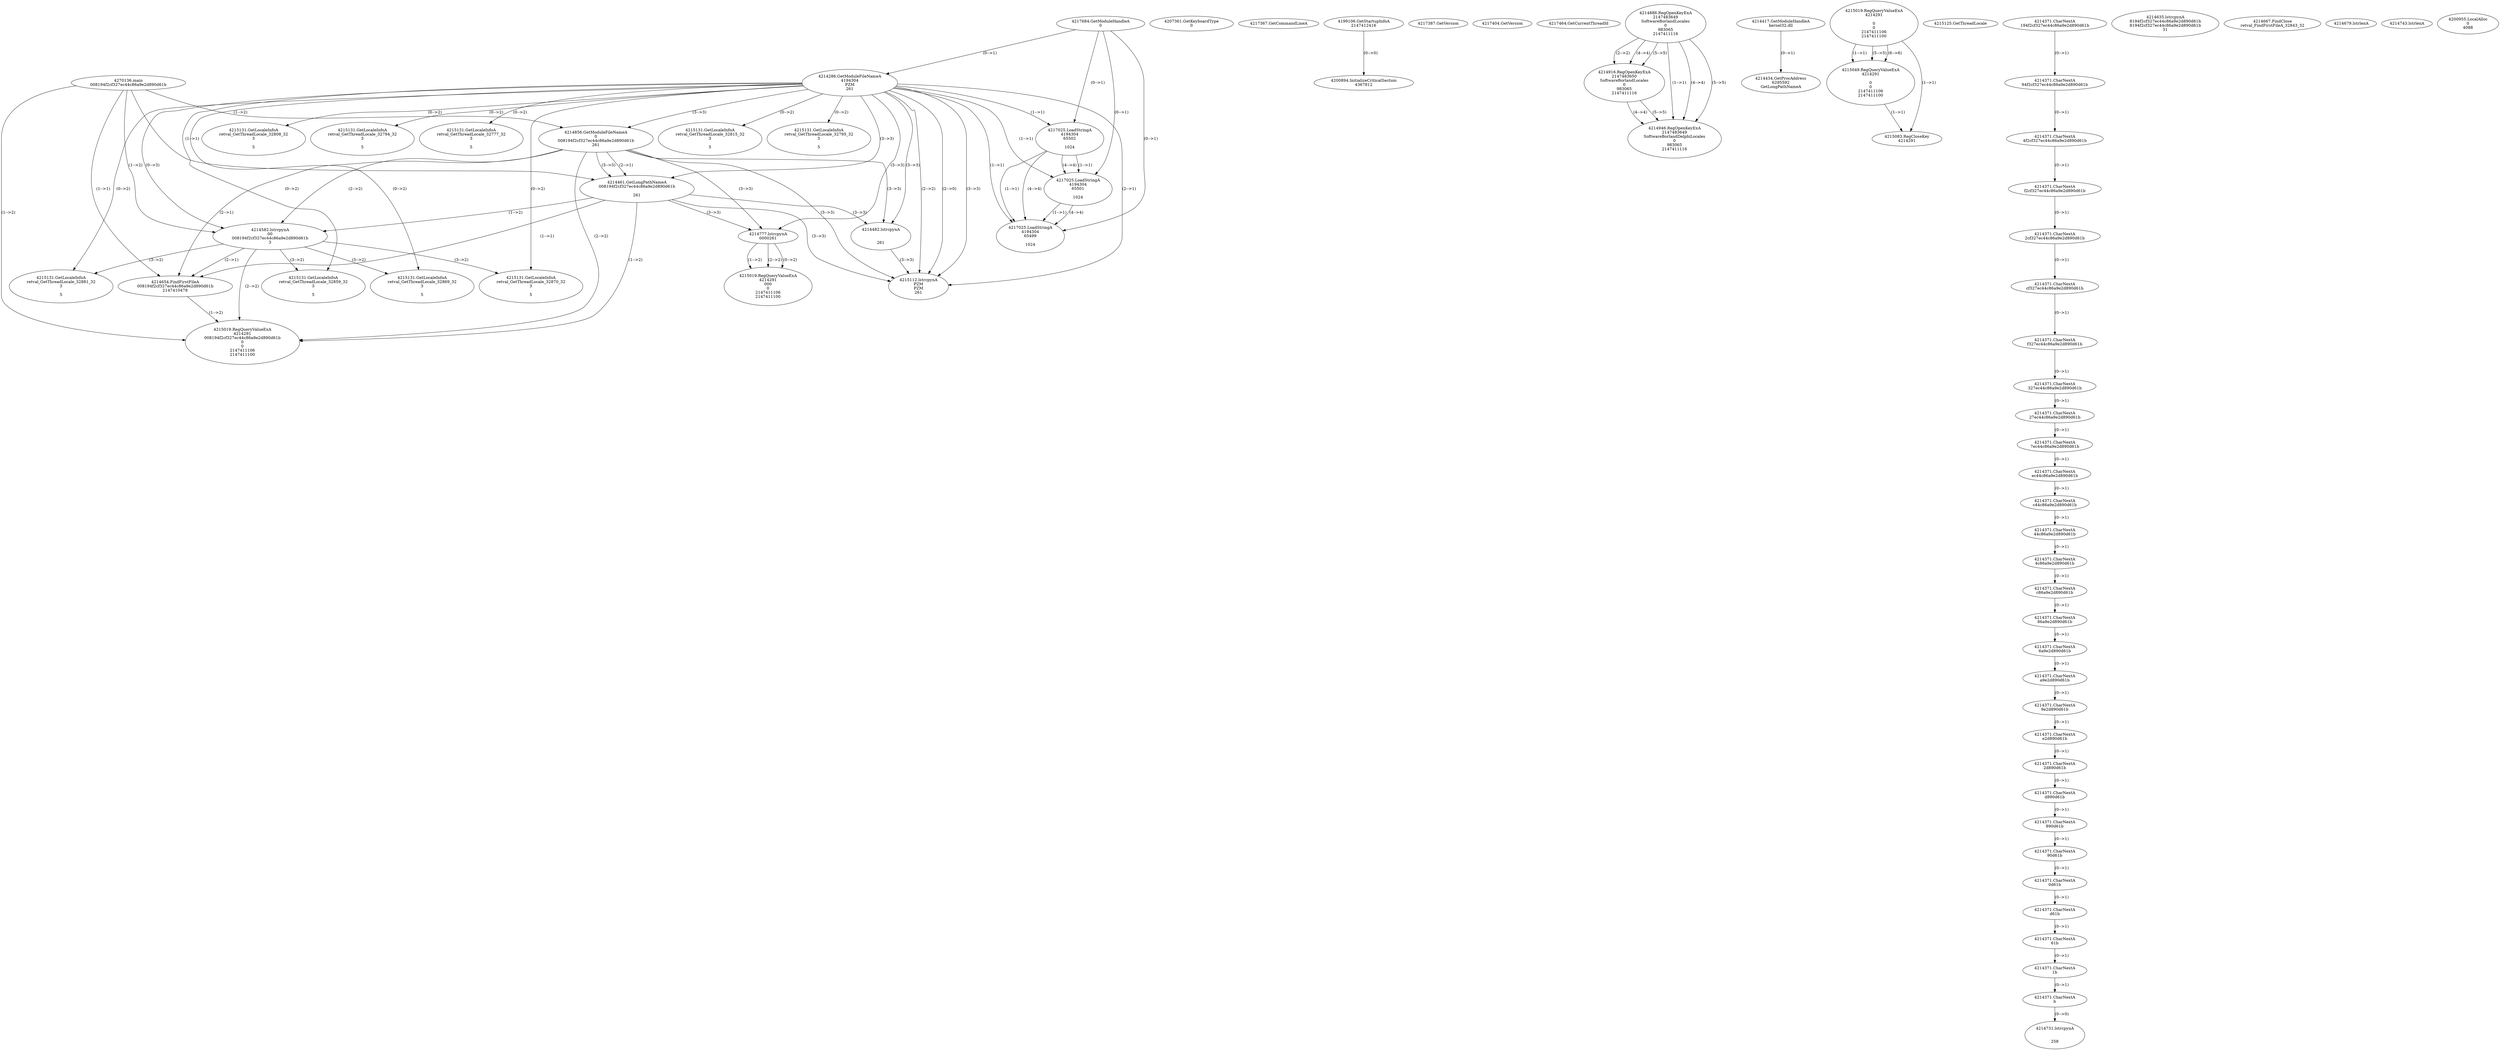 // Global SCDG with merge call
digraph {
	0 [label="4270136.main
008194f2cf327ec44c86a9e2d890d61b"]
	1 [label="4217684.GetModuleHandleA
0"]
	2 [label="4207361.GetKeyboardType
0"]
	3 [label="4217367.GetCommandLineA
"]
	4 [label="4199106.GetStartupInfoA
2147412416"]
	5 [label="4217387.GetVersion
"]
	6 [label="4217404.GetVersion
"]
	7 [label="4217464.GetCurrentThreadId
"]
	8 [label="4214286.GetModuleFileNameA
4194304
PZM
261"]
	1 -> 8 [label="(0-->1)"]
	9 [label="4214856.GetModuleFileNameA
0
008194f2cf327ec44c86a9e2d890d61b
261"]
	0 -> 9 [label="(1-->2)"]
	8 -> 9 [label="(3-->3)"]
	10 [label="4214886.RegOpenKeyExA
2147483649
Software\Borland\Locales
0
983065
2147411116"]
	11 [label="4214916.RegOpenKeyExA
2147483650
Software\Borland\Locales
0
983065
2147411116"]
	10 -> 11 [label="(2-->2)"]
	10 -> 11 [label="(4-->4)"]
	10 -> 11 [label="(5-->5)"]
	12 [label="4214946.RegOpenKeyExA
2147483649
Software\Borland\Delphi\Locales
0
983065
2147411116"]
	10 -> 12 [label="(1-->1)"]
	10 -> 12 [label="(4-->4)"]
	11 -> 12 [label="(4-->4)"]
	10 -> 12 [label="(5-->5)"]
	11 -> 12 [label="(5-->5)"]
	13 [label="4214417.GetModuleHandleA
kernel32.dll"]
	14 [label="4214434.GetProcAddress
6295592
GetLongPathNameA"]
	13 -> 14 [label="(0-->1)"]
	15 [label="4214461.GetLongPathNameA
008194f2cf327ec44c86a9e2d890d61b

261"]
	0 -> 15 [label="(1-->1)"]
	9 -> 15 [label="(2-->1)"]
	8 -> 15 [label="(3-->3)"]
	9 -> 15 [label="(3-->3)"]
	16 [label="4214482.lstrcpynA


261"]
	8 -> 16 [label="(3-->3)"]
	9 -> 16 [label="(3-->3)"]
	15 -> 16 [label="(3-->3)"]
	17 [label="4215019.RegQueryValueExA
4214291

0
0
2147411106
2147411100"]
	18 [label="4215049.RegQueryValueExA
4214291

0
0
2147411106
2147411100"]
	17 -> 18 [label="(1-->1)"]
	17 -> 18 [label="(5-->5)"]
	17 -> 18 [label="(6-->6)"]
	19 [label="4215083.RegCloseKey
4214291"]
	17 -> 19 [label="(1-->1)"]
	18 -> 19 [label="(1-->1)"]
	20 [label="4215112.lstrcpynA
PZM
PZM
261"]
	8 -> 20 [label="(2-->1)"]
	8 -> 20 [label="(2-->2)"]
	8 -> 20 [label="(3-->3)"]
	9 -> 20 [label="(3-->3)"]
	15 -> 20 [label="(3-->3)"]
	16 -> 20 [label="(3-->3)"]
	8 -> 20 [label="(2-->0)"]
	21 [label="4215125.GetThreadLocale
"]
	22 [label="4215131.GetLocaleInfoA
retval_GetThreadLocale_32795_32
3

5"]
	8 -> 22 [label="(0-->2)"]
	23 [label="4217025.LoadStringA
4194304
65502

1024"]
	1 -> 23 [label="(0-->1)"]
	8 -> 23 [label="(1-->1)"]
	24 [label="4214582.lstrcpynA
00
008194f2cf327ec44c86a9e2d890d61b
3"]
	0 -> 24 [label="(1-->2)"]
	9 -> 24 [label="(2-->2)"]
	15 -> 24 [label="(1-->2)"]
	8 -> 24 [label="(0-->3)"]
	25 [label="4214371.CharNextA
194f2cf327ec44c86a9e2d890d61b"]
	26 [label="4214371.CharNextA
94f2cf327ec44c86a9e2d890d61b"]
	25 -> 26 [label="(0-->1)"]
	27 [label="4214371.CharNextA
4f2cf327ec44c86a9e2d890d61b"]
	26 -> 27 [label="(0-->1)"]
	28 [label="4214371.CharNextA
f2cf327ec44c86a9e2d890d61b"]
	27 -> 28 [label="(0-->1)"]
	29 [label="4214371.CharNextA
2cf327ec44c86a9e2d890d61b"]
	28 -> 29 [label="(0-->1)"]
	30 [label="4214371.CharNextA
cf327ec44c86a9e2d890d61b"]
	29 -> 30 [label="(0-->1)"]
	31 [label="4214371.CharNextA
f327ec44c86a9e2d890d61b"]
	30 -> 31 [label="(0-->1)"]
	32 [label="4214371.CharNextA
327ec44c86a9e2d890d61b"]
	31 -> 32 [label="(0-->1)"]
	33 [label="4214371.CharNextA
27ec44c86a9e2d890d61b"]
	32 -> 33 [label="(0-->1)"]
	34 [label="4214371.CharNextA
7ec44c86a9e2d890d61b"]
	33 -> 34 [label="(0-->1)"]
	35 [label="4214371.CharNextA
ec44c86a9e2d890d61b"]
	34 -> 35 [label="(0-->1)"]
	36 [label="4214371.CharNextA
c44c86a9e2d890d61b"]
	35 -> 36 [label="(0-->1)"]
	37 [label="4214371.CharNextA
44c86a9e2d890d61b"]
	36 -> 37 [label="(0-->1)"]
	38 [label="4214371.CharNextA
4c86a9e2d890d61b"]
	37 -> 38 [label="(0-->1)"]
	39 [label="4214371.CharNextA
c86a9e2d890d61b"]
	38 -> 39 [label="(0-->1)"]
	40 [label="4214371.CharNextA
86a9e2d890d61b"]
	39 -> 40 [label="(0-->1)"]
	41 [label="4214371.CharNextA
6a9e2d890d61b"]
	40 -> 41 [label="(0-->1)"]
	42 [label="4214371.CharNextA
a9e2d890d61b"]
	41 -> 42 [label="(0-->1)"]
	43 [label="4214371.CharNextA
9e2d890d61b"]
	42 -> 43 [label="(0-->1)"]
	44 [label="4214371.CharNextA
e2d890d61b"]
	43 -> 44 [label="(0-->1)"]
	45 [label="4214371.CharNextA
2d890d61b"]
	44 -> 45 [label="(0-->1)"]
	46 [label="4214371.CharNextA
d890d61b"]
	45 -> 46 [label="(0-->1)"]
	47 [label="4214371.CharNextA
890d61b"]
	46 -> 47 [label="(0-->1)"]
	48 [label="4214371.CharNextA
90d61b"]
	47 -> 48 [label="(0-->1)"]
	49 [label="4214371.CharNextA
0d61b"]
	48 -> 49 [label="(0-->1)"]
	50 [label="4214371.CharNextA
d61b"]
	49 -> 50 [label="(0-->1)"]
	51 [label="4214371.CharNextA
61b"]
	50 -> 51 [label="(0-->1)"]
	52 [label="4214371.CharNextA
1b"]
	51 -> 52 [label="(0-->1)"]
	53 [label="4214371.CharNextA
b"]
	52 -> 53 [label="(0-->1)"]
	54 [label="4214635.lstrcpynA
8194f2cf327ec44c86a9e2d890d61b
8194f2cf327ec44c86a9e2d890d61b
31"]
	55 [label="4214654.FindFirstFileA
008194f2cf327ec44c86a9e2d890d61b
2147410478"]
	0 -> 55 [label="(1-->1)"]
	9 -> 55 [label="(2-->1)"]
	15 -> 55 [label="(1-->1)"]
	24 -> 55 [label="(2-->1)"]
	56 [label="4214667.FindClose
retval_FindFirstFileA_32843_32"]
	57 [label="4214679.lstrlenA
"]
	58 [label="4214731.lstrcpynA


258"]
	53 -> 58 [label="(0-->0)"]
	59 [label="4214743.lstrlenA
"]
	60 [label="4214777.lstrcpynA
00\
00\
261"]
	8 -> 60 [label="(3-->3)"]
	9 -> 60 [label="(3-->3)"]
	15 -> 60 [label="(3-->3)"]
	61 [label="4215019.RegQueryValueExA
4214291
00\
0
0
2147411106
2147411100"]
	60 -> 61 [label="(1-->2)"]
	60 -> 61 [label="(2-->2)"]
	60 -> 61 [label="(0-->2)"]
	62 [label="4215131.GetLocaleInfoA
retval_GetThreadLocale_32859_32
3

5"]
	8 -> 62 [label="(0-->2)"]
	24 -> 62 [label="(3-->2)"]
	63 [label="4200894.InitializeCriticalSection
4367812"]
	4 -> 63 [label="(0-->0)"]
	64 [label="4200955.LocalAlloc
0
4088"]
	65 [label="4215131.GetLocaleInfoA
retval_GetThreadLocale_32808_32
3

5"]
	8 -> 65 [label="(0-->2)"]
	66 [label="4217025.LoadStringA
4194304
65501

1024"]
	1 -> 66 [label="(0-->1)"]
	8 -> 66 [label="(1-->1)"]
	23 -> 66 [label="(1-->1)"]
	23 -> 66 [label="(4-->4)"]
	67 [label="4215131.GetLocaleInfoA
retval_GetThreadLocale_32869_32
3

5"]
	8 -> 67 [label="(0-->2)"]
	24 -> 67 [label="(3-->2)"]
	68 [label="4217025.LoadStringA
4194304
65499

1024"]
	1 -> 68 [label="(0-->1)"]
	8 -> 68 [label="(1-->1)"]
	23 -> 68 [label="(1-->1)"]
	66 -> 68 [label="(1-->1)"]
	23 -> 68 [label="(4-->4)"]
	66 -> 68 [label="(4-->4)"]
	69 [label="4215019.RegQueryValueExA
4214291
008194f2cf327ec44c86a9e2d890d61b
0
0
2147411106
2147411100"]
	0 -> 69 [label="(1-->2)"]
	9 -> 69 [label="(2-->2)"]
	15 -> 69 [label="(1-->2)"]
	24 -> 69 [label="(2-->2)"]
	55 -> 69 [label="(1-->2)"]
	70 [label="4215131.GetLocaleInfoA
retval_GetThreadLocale_32881_32
3

5"]
	8 -> 70 [label="(0-->2)"]
	24 -> 70 [label="(3-->2)"]
	71 [label="4215131.GetLocaleInfoA
retval_GetThreadLocale_32794_32
3

5"]
	8 -> 71 [label="(0-->2)"]
	72 [label="4215131.GetLocaleInfoA
retval_GetThreadLocale_32777_32
3

5"]
	8 -> 72 [label="(0-->2)"]
	73 [label="4215131.GetLocaleInfoA
retval_GetThreadLocale_32870_32
3

5"]
	8 -> 73 [label="(0-->2)"]
	24 -> 73 [label="(3-->2)"]
	74 [label="4215131.GetLocaleInfoA
retval_GetThreadLocale_32815_32
3

5"]
	8 -> 74 [label="(0-->2)"]
}
